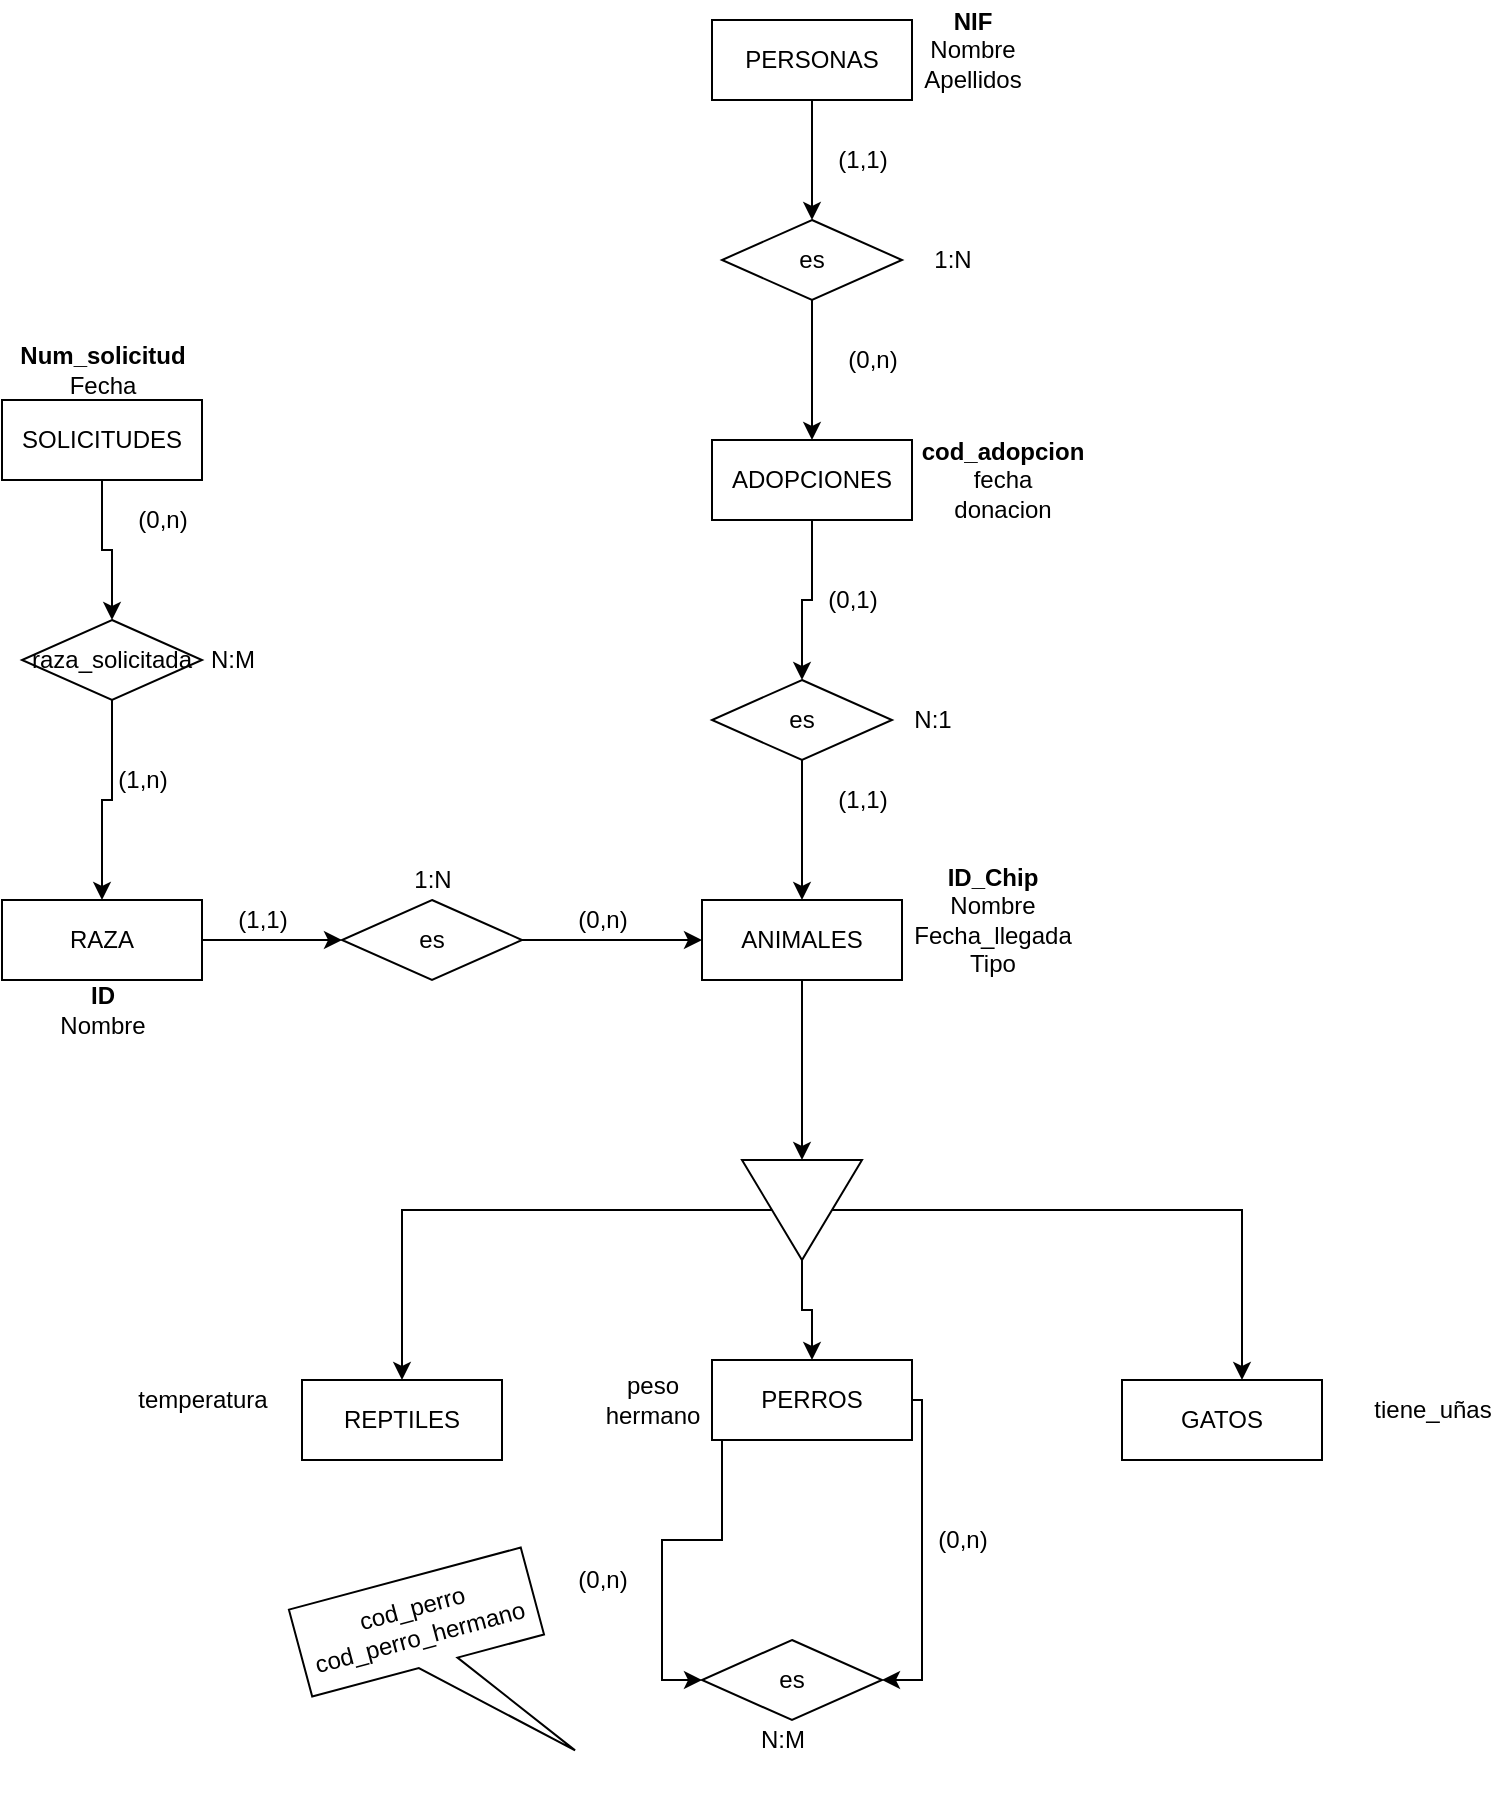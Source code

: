 <mxfile version="13.7.9" type="device" pages="2"><diagram id="5OM3vqdGUFQxZwa1rjru" name="Ejercicio 1"><mxGraphModel dx="1500" dy="1213" grid="1" gridSize="10" guides="1" tooltips="1" connect="1" arrows="1" fold="1" page="0" pageScale="1" pageWidth="1169" pageHeight="827" math="0" shadow="0"><root><mxCell id="0"/><mxCell id="1" parent="0"/><mxCell id="kwO9iDVAdjngKBGpTcC8-6" style="edgeStyle=orthogonalEdgeStyle;rounded=0;orthogonalLoop=1;jettySize=auto;html=1;" parent="1" source="kwO9iDVAdjngKBGpTcC8-1" target="kwO9iDVAdjngKBGpTcC8-2" edge="1"><mxGeometry relative="1" as="geometry"/></mxCell><mxCell id="kwO9iDVAdjngKBGpTcC8-1" value="&lt;div&gt;ANIMALES&lt;/div&gt;" style="rounded=0;whiteSpace=wrap;html=1;" parent="1" vertex="1"><mxGeometry x="-370" y="100" width="100" height="40" as="geometry"/></mxCell><mxCell id="kwO9iDVAdjngKBGpTcC8-7" style="edgeStyle=orthogonalEdgeStyle;rounded=0;orthogonalLoop=1;jettySize=auto;html=1;exitX=0.5;exitY=1;exitDx=0;exitDy=0;entryX=0.5;entryY=0;entryDx=0;entryDy=0;" parent="1" source="kwO9iDVAdjngKBGpTcC8-2" target="kwO9iDVAdjngKBGpTcC8-3" edge="1"><mxGeometry relative="1" as="geometry"/></mxCell><mxCell id="kwO9iDVAdjngKBGpTcC8-8" style="edgeStyle=orthogonalEdgeStyle;rounded=0;orthogonalLoop=1;jettySize=auto;html=1;exitX=1;exitY=0.5;exitDx=0;exitDy=0;" parent="1" source="kwO9iDVAdjngKBGpTcC8-2" target="kwO9iDVAdjngKBGpTcC8-4" edge="1"><mxGeometry relative="1" as="geometry"/></mxCell><mxCell id="kwO9iDVAdjngKBGpTcC8-9" style="edgeStyle=orthogonalEdgeStyle;rounded=0;orthogonalLoop=1;jettySize=auto;html=1;exitX=0.5;exitY=0;exitDx=0;exitDy=0;entryX=0.6;entryY=0;entryDx=0;entryDy=0;entryPerimeter=0;" parent="1" source="kwO9iDVAdjngKBGpTcC8-2" target="kwO9iDVAdjngKBGpTcC8-5" edge="1"><mxGeometry relative="1" as="geometry"/></mxCell><mxCell id="kwO9iDVAdjngKBGpTcC8-2" value="" style="triangle;whiteSpace=wrap;html=1;direction=south;" parent="1" vertex="1"><mxGeometry x="-350" y="230" width="60" height="50" as="geometry"/></mxCell><mxCell id="kwO9iDVAdjngKBGpTcC8-3" value="REPTILES" style="rounded=0;whiteSpace=wrap;html=1;" parent="1" vertex="1"><mxGeometry x="-570" y="340" width="100" height="40" as="geometry"/></mxCell><mxCell id="kwO9iDVAdjngKBGpTcC8-48" style="edgeStyle=orthogonalEdgeStyle;rounded=0;orthogonalLoop=1;jettySize=auto;html=1;entryX=0;entryY=0.5;entryDx=0;entryDy=0;" parent="1" source="kwO9iDVAdjngKBGpTcC8-4" target="kwO9iDVAdjngKBGpTcC8-47" edge="1"><mxGeometry relative="1" as="geometry"><mxPoint x="-230" y="500" as="targetPoint"/><Array as="points"><mxPoint x="-360" y="420"/><mxPoint x="-390" y="420"/><mxPoint x="-390" y="490"/></Array></mxGeometry></mxCell><mxCell id="kwO9iDVAdjngKBGpTcC8-49" style="edgeStyle=orthogonalEdgeStyle;rounded=0;orthogonalLoop=1;jettySize=auto;html=1;entryX=1;entryY=0.5;entryDx=0;entryDy=0;" parent="1" source="kwO9iDVAdjngKBGpTcC8-4" target="kwO9iDVAdjngKBGpTcC8-47" edge="1"><mxGeometry relative="1" as="geometry"><Array as="points"><mxPoint x="-260" y="350"/><mxPoint x="-260" y="490"/></Array></mxGeometry></mxCell><mxCell id="kwO9iDVAdjngKBGpTcC8-4" value="PERROS" style="rounded=0;whiteSpace=wrap;html=1;" parent="1" vertex="1"><mxGeometry x="-365" y="330" width="100" height="40" as="geometry"/></mxCell><mxCell id="kwO9iDVAdjngKBGpTcC8-5" value="GATOS" style="rounded=0;whiteSpace=wrap;html=1;" parent="1" vertex="1"><mxGeometry x="-160" y="340" width="100" height="40" as="geometry"/></mxCell><mxCell id="kwO9iDVAdjngKBGpTcC8-10" value="&lt;div&gt;&lt;b&gt;ID_Chip&lt;/b&gt;&lt;/div&gt;&lt;div&gt;Nombre&lt;/div&gt;&lt;div&gt;Fecha_llegada&lt;/div&gt;&lt;div&gt;Tipo&lt;br&gt;&lt;/div&gt;" style="text;html=1;align=center;verticalAlign=middle;resizable=0;points=[];autosize=1;" parent="1" vertex="1"><mxGeometry x="-270" y="80" width="90" height="60" as="geometry"/></mxCell><mxCell id="kwO9iDVAdjngKBGpTcC8-12" value="&lt;div&gt;peso&lt;/div&gt;&lt;div&gt;hermano&lt;br&gt;&lt;/div&gt;" style="text;html=1;align=center;verticalAlign=middle;resizable=0;points=[];autosize=1;" parent="1" vertex="1"><mxGeometry x="-425" y="335" width="60" height="30" as="geometry"/></mxCell><mxCell id="kwO9iDVAdjngKBGpTcC8-14" style="edgeStyle=orthogonalEdgeStyle;rounded=0;orthogonalLoop=1;jettySize=auto;html=1;entryX=0;entryY=0.5;entryDx=0;entryDy=0;" parent="1" source="kwO9iDVAdjngKBGpTcC8-15" target="kwO9iDVAdjngKBGpTcC8-1" edge="1"><mxGeometry relative="1" as="geometry"><mxPoint x="-420" y="130" as="targetPoint"/></mxGeometry></mxCell><mxCell id="kwO9iDVAdjngKBGpTcC8-13" value="RAZA" style="rounded=0;whiteSpace=wrap;html=1;" parent="1" vertex="1"><mxGeometry x="-720" y="100" width="100" height="40" as="geometry"/></mxCell><mxCell id="kwO9iDVAdjngKBGpTcC8-15" value="es" style="rhombus;whiteSpace=wrap;html=1;" parent="1" vertex="1"><mxGeometry x="-550" y="100" width="90" height="40" as="geometry"/></mxCell><mxCell id="kwO9iDVAdjngKBGpTcC8-16" style="edgeStyle=orthogonalEdgeStyle;rounded=0;orthogonalLoop=1;jettySize=auto;html=1;entryX=0;entryY=0.5;entryDx=0;entryDy=0;" parent="1" source="kwO9iDVAdjngKBGpTcC8-13" target="kwO9iDVAdjngKBGpTcC8-15" edge="1"><mxGeometry relative="1" as="geometry"><mxPoint x="-590" y="110" as="sourcePoint"/><mxPoint x="-430" y="120" as="targetPoint"/></mxGeometry></mxCell><mxCell id="kwO9iDVAdjngKBGpTcC8-17" value="(1,1)" style="text;html=1;align=center;verticalAlign=middle;resizable=0;points=[];autosize=1;" parent="1" vertex="1"><mxGeometry x="-610" y="100" width="40" height="20" as="geometry"/></mxCell><mxCell id="kwO9iDVAdjngKBGpTcC8-18" value="(0,n)" style="text;html=1;align=center;verticalAlign=middle;resizable=0;points=[];autosize=1;" parent="1" vertex="1"><mxGeometry x="-440" y="100" width="40" height="20" as="geometry"/></mxCell><mxCell id="kwO9iDVAdjngKBGpTcC8-19" value="1:N" style="text;html=1;align=center;verticalAlign=middle;resizable=0;points=[];autosize=1;" parent="1" vertex="1"><mxGeometry x="-520" y="80" width="30" height="20" as="geometry"/></mxCell><mxCell id="kwO9iDVAdjngKBGpTcC8-21" style="edgeStyle=orthogonalEdgeStyle;rounded=0;orthogonalLoop=1;jettySize=auto;html=1;entryX=0.5;entryY=0;entryDx=0;entryDy=0;" parent="1" source="kwO9iDVAdjngKBGpTcC8-22" target="kwO9iDVAdjngKBGpTcC8-13" edge="1"><mxGeometry relative="1" as="geometry"/></mxCell><mxCell id="kwO9iDVAdjngKBGpTcC8-20" value="SOLICITUDES" style="rounded=0;whiteSpace=wrap;html=1;" parent="1" vertex="1"><mxGeometry x="-720" y="-150" width="100" height="40" as="geometry"/></mxCell><mxCell id="kwO9iDVAdjngKBGpTcC8-22" value="raza_solicitada" style="rhombus;whiteSpace=wrap;html=1;" parent="1" vertex="1"><mxGeometry x="-710" y="-40" width="90" height="40" as="geometry"/></mxCell><mxCell id="kwO9iDVAdjngKBGpTcC8-23" style="edgeStyle=orthogonalEdgeStyle;rounded=0;orthogonalLoop=1;jettySize=auto;html=1;entryX=0.5;entryY=0;entryDx=0;entryDy=0;" parent="1" source="kwO9iDVAdjngKBGpTcC8-20" target="kwO9iDVAdjngKBGpTcC8-22" edge="1"><mxGeometry relative="1" as="geometry"><mxPoint x="-670" y="-110" as="sourcePoint"/><mxPoint x="-670" y="100" as="targetPoint"/></mxGeometry></mxCell><mxCell id="kwO9iDVAdjngKBGpTcC8-24" value="(0,n)" style="text;html=1;align=center;verticalAlign=middle;resizable=0;points=[];autosize=1;" parent="1" vertex="1"><mxGeometry x="-660" y="-100" width="40" height="20" as="geometry"/></mxCell><mxCell id="kwO9iDVAdjngKBGpTcC8-25" value="(1,n)" style="text;html=1;align=center;verticalAlign=middle;resizable=0;points=[];autosize=1;" parent="1" vertex="1"><mxGeometry x="-670" y="30" width="40" height="20" as="geometry"/></mxCell><mxCell id="kwO9iDVAdjngKBGpTcC8-26" value="N:M" style="text;html=1;align=center;verticalAlign=middle;resizable=0;points=[];autosize=1;" parent="1" vertex="1"><mxGeometry x="-625" y="-30" width="40" height="20" as="geometry"/></mxCell><mxCell id="kwO9iDVAdjngKBGpTcC8-27" value="&lt;div&gt;&lt;b&gt;Num_solicitud&lt;/b&gt;&lt;/div&gt;&lt;div&gt;Fecha&lt;br&gt;&lt;b&gt;&lt;/b&gt;&lt;/div&gt;" style="text;html=1;align=center;verticalAlign=middle;resizable=0;points=[];autosize=1;" parent="1" vertex="1"><mxGeometry x="-720" y="-180" width="100" height="30" as="geometry"/></mxCell><mxCell id="kwO9iDVAdjngKBGpTcC8-28" value="&lt;div&gt;&lt;b&gt;ID&lt;/b&gt;&lt;/div&gt;&lt;div&gt;Nombre&lt;br&gt;&lt;b&gt;&lt;/b&gt;&lt;/div&gt;" style="text;html=1;align=center;verticalAlign=middle;resizable=0;points=[];autosize=1;" parent="1" vertex="1"><mxGeometry x="-700" y="140" width="60" height="30" as="geometry"/></mxCell><mxCell id="kwO9iDVAdjngKBGpTcC8-31" style="edgeStyle=orthogonalEdgeStyle;rounded=0;orthogonalLoop=1;jettySize=auto;html=1;entryX=0.5;entryY=0;entryDx=0;entryDy=0;" parent="1" source="kwO9iDVAdjngKBGpTcC8-33" target="kwO9iDVAdjngKBGpTcC8-30" edge="1"><mxGeometry relative="1" as="geometry"/></mxCell><mxCell id="kwO9iDVAdjngKBGpTcC8-29" value="PERSONAS" style="rounded=0;whiteSpace=wrap;html=1;" parent="1" vertex="1"><mxGeometry x="-365" y="-340" width="100" height="40" as="geometry"/></mxCell><mxCell id="kwO9iDVAdjngKBGpTcC8-32" style="edgeStyle=orthogonalEdgeStyle;rounded=0;orthogonalLoop=1;jettySize=auto;html=1;entryX=0.5;entryY=0;entryDx=0;entryDy=0;" parent="1" source="kwO9iDVAdjngKBGpTcC8-35" target="kwO9iDVAdjngKBGpTcC8-1" edge="1"><mxGeometry relative="1" as="geometry"/></mxCell><mxCell id="kwO9iDVAdjngKBGpTcC8-30" value="ADOPCIONES" style="rounded=0;whiteSpace=wrap;html=1;" parent="1" vertex="1"><mxGeometry x="-365" y="-130" width="100" height="40" as="geometry"/></mxCell><mxCell id="kwO9iDVAdjngKBGpTcC8-33" value="es" style="rhombus;whiteSpace=wrap;html=1;" parent="1" vertex="1"><mxGeometry x="-360" y="-240" width="90" height="40" as="geometry"/></mxCell><mxCell id="kwO9iDVAdjngKBGpTcC8-34" style="edgeStyle=orthogonalEdgeStyle;rounded=0;orthogonalLoop=1;jettySize=auto;html=1;entryX=0.5;entryY=0;entryDx=0;entryDy=0;" parent="1" source="kwO9iDVAdjngKBGpTcC8-29" target="kwO9iDVAdjngKBGpTcC8-33" edge="1"><mxGeometry relative="1" as="geometry"><mxPoint x="-315" y="-300" as="sourcePoint"/><mxPoint x="-315" y="-130" as="targetPoint"/></mxGeometry></mxCell><mxCell id="kwO9iDVAdjngKBGpTcC8-35" value="es" style="rhombus;whiteSpace=wrap;html=1;" parent="1" vertex="1"><mxGeometry x="-365" y="-10" width="90" height="40" as="geometry"/></mxCell><mxCell id="kwO9iDVAdjngKBGpTcC8-36" style="edgeStyle=orthogonalEdgeStyle;rounded=0;orthogonalLoop=1;jettySize=auto;html=1;entryX=0.5;entryY=0;entryDx=0;entryDy=0;" parent="1" source="kwO9iDVAdjngKBGpTcC8-30" target="kwO9iDVAdjngKBGpTcC8-35" edge="1"><mxGeometry relative="1" as="geometry"><mxPoint x="-315" y="-90" as="sourcePoint"/><mxPoint x="-320" y="100" as="targetPoint"/></mxGeometry></mxCell><mxCell id="kwO9iDVAdjngKBGpTcC8-37" value="(1,1)" style="text;html=1;align=center;verticalAlign=middle;resizable=0;points=[];autosize=1;" parent="1" vertex="1"><mxGeometry x="-310" y="-280" width="40" height="20" as="geometry"/></mxCell><mxCell id="kwO9iDVAdjngKBGpTcC8-38" value="(0,n)" style="text;html=1;align=center;verticalAlign=middle;resizable=0;points=[];autosize=1;" parent="1" vertex="1"><mxGeometry x="-305" y="-180" width="40" height="20" as="geometry"/></mxCell><mxCell id="kwO9iDVAdjngKBGpTcC8-39" value="1:N" style="text;html=1;align=center;verticalAlign=middle;resizable=0;points=[];autosize=1;" parent="1" vertex="1"><mxGeometry x="-260" y="-230" width="30" height="20" as="geometry"/></mxCell><mxCell id="kwO9iDVAdjngKBGpTcC8-40" value="(0,1)" style="text;html=1;align=center;verticalAlign=middle;resizable=0;points=[];autosize=1;" parent="1" vertex="1"><mxGeometry x="-315" y="-60" width="40" height="20" as="geometry"/></mxCell><mxCell id="kwO9iDVAdjngKBGpTcC8-41" value="(1,1)" style="text;html=1;align=center;verticalAlign=middle;resizable=0;points=[];autosize=1;" parent="1" vertex="1"><mxGeometry x="-310" y="40" width="40" height="20" as="geometry"/></mxCell><mxCell id="kwO9iDVAdjngKBGpTcC8-42" value="N:1" style="text;html=1;align=center;verticalAlign=middle;resizable=0;points=[];autosize=1;" parent="1" vertex="1"><mxGeometry x="-270" width="30" height="20" as="geometry"/></mxCell><mxCell id="kwO9iDVAdjngKBGpTcC8-43" value="&lt;div&gt;&lt;b&gt;NIF&lt;/b&gt;&lt;/div&gt;&lt;div&gt;Nombre&lt;/div&gt;&lt;div&gt;Apellidos&lt;br&gt;&lt;/div&gt;" style="text;html=1;align=center;verticalAlign=middle;resizable=0;points=[];autosize=1;" parent="1" vertex="1"><mxGeometry x="-265" y="-350" width="60" height="50" as="geometry"/></mxCell><mxCell id="kwO9iDVAdjngKBGpTcC8-44" value="&lt;div&gt;&lt;b&gt;cod_adopcion&lt;/b&gt;&lt;/div&gt;&lt;div&gt;fecha&lt;/div&gt;&lt;div&gt;donacion&lt;br&gt;&lt;b&gt;&lt;/b&gt;&lt;/div&gt;" style="text;html=1;align=center;verticalAlign=middle;resizable=0;points=[];autosize=1;" parent="1" vertex="1"><mxGeometry x="-270" y="-135" width="100" height="50" as="geometry"/></mxCell><mxCell id="kwO9iDVAdjngKBGpTcC8-45" value="temperatura" style="text;html=1;align=center;verticalAlign=middle;resizable=0;points=[];autosize=1;" parent="1" vertex="1"><mxGeometry x="-660" y="340" width="80" height="20" as="geometry"/></mxCell><mxCell id="kwO9iDVAdjngKBGpTcC8-46" value="tiene_uñas" style="text;html=1;align=center;verticalAlign=middle;resizable=0;points=[];autosize=1;" parent="1" vertex="1"><mxGeometry x="-40" y="345" width="70" height="20" as="geometry"/></mxCell><mxCell id="kwO9iDVAdjngKBGpTcC8-47" value="es" style="rhombus;whiteSpace=wrap;html=1;" parent="1" vertex="1"><mxGeometry x="-370" y="470" width="90" height="40" as="geometry"/></mxCell><mxCell id="kwO9iDVAdjngKBGpTcC8-50" value="(0,n)" style="text;html=1;align=center;verticalAlign=middle;resizable=0;points=[];autosize=1;" parent="1" vertex="1"><mxGeometry x="-260" y="410" width="40" height="20" as="geometry"/></mxCell><mxCell id="kwO9iDVAdjngKBGpTcC8-51" value="(0,n)" style="text;html=1;align=center;verticalAlign=middle;resizable=0;points=[];autosize=1;" parent="1" vertex="1"><mxGeometry x="-440" y="430" width="40" height="20" as="geometry"/></mxCell><mxCell id="kwO9iDVAdjngKBGpTcC8-52" value="N:M" style="text;html=1;align=center;verticalAlign=middle;resizable=0;points=[];autosize=1;" parent="1" vertex="1"><mxGeometry x="-350" y="510" width="40" height="20" as="geometry"/></mxCell><mxCell id="kwO9iDVAdjngKBGpTcC8-53" value="&lt;div&gt;cod_perro&lt;/div&gt;&lt;div&gt;cod_perro_hermano&lt;br&gt;&lt;/div&gt;" style="shape=callout;whiteSpace=wrap;html=1;perimeter=calloutPerimeter;size=60;position=0.46;position2=1;rotation=-15;" parent="1" vertex="1"><mxGeometry x="-565" y="437.5" width="120" height="105" as="geometry"/></mxCell></root></mxGraphModel></diagram><diagram id="dp4c8nSRlYHUjb_j33EQ" name="Ejercicio 2"><mxGraphModel dx="3155" dy="1367" grid="0" gridSize="10" guides="1" tooltips="1" connect="1" arrows="1" fold="1" page="0" pageScale="1" pageWidth="827" pageHeight="1169" math="0" shadow="0"><root><mxCell id="aRlctMxmWcBh14Gkkf56-0"/><mxCell id="aRlctMxmWcBh14Gkkf56-1" parent="aRlctMxmWcBh14Gkkf56-0"/><mxCell id="aRlctMxmWcBh14Gkkf56-2" value="CLIENTES" style="rounded=1;whiteSpace=wrap;html=1;" parent="aRlctMxmWcBh14Gkkf56-1" vertex="1"><mxGeometry x="-511" y="489" width="120" height="60" as="geometry"/></mxCell><mxCell id="aRlctMxmWcBh14Gkkf56-3" value="&lt;b&gt;DNI&lt;/b&gt;&lt;br&gt;Nombre&lt;br&gt;Dirección&lt;br&gt;Código Postal&lt;br&gt;Teléfono de Contaco&lt;br&gt;E-mail&lt;br&gt;Password" style="text;html=1;strokeColor=none;fillColor=none;align=center;verticalAlign=middle;whiteSpace=wrap;rounded=0;" parent="aRlctMxmWcBh14Gkkf56-1" vertex="1"><mxGeometry x="-411" y="474" width="161" height="90" as="geometry"/></mxCell><mxCell id="aRlctMxmWcBh14Gkkf56-5" value="Nombre&lt;br&gt;Observaciones&lt;br&gt;&lt;b&gt;Código_Categorías&lt;/b&gt;&lt;br&gt;Condición de Frío&lt;br&gt;Condición de Congelado&lt;br&gt;Condición de Seco" style="text;html=1;strokeColor=none;fillColor=none;align=center;verticalAlign=middle;whiteSpace=wrap;rounded=0;" parent="aRlctMxmWcBh14Gkkf56-1" vertex="1"><mxGeometry x="365" y="103" width="210" height="101" as="geometry"/></mxCell><mxCell id="clcowJHLYDcxteky73Hg-5" value="PRODUCTOS" style="rounded=1;whiteSpace=wrap;html=1;" parent="aRlctMxmWcBh14Gkkf56-1" vertex="1"><mxGeometry x="-91" y="199" width="120" height="60" as="geometry"/></mxCell><mxCell id="clcowJHLYDcxteky73Hg-8" value="pertenece" style="rhombus;whiteSpace=wrap;html=1;" parent="aRlctMxmWcBh14Gkkf56-1" vertex="1"><mxGeometry x="159" y="204" width="100" height="50" as="geometry"/></mxCell><mxCell id="clcowJHLYDcxteky73Hg-9" value="" style="endArrow=none;html=1;exitX=1;exitY=0.5;exitDx=0;exitDy=0;" parent="aRlctMxmWcBh14Gkkf56-1" source="clcowJHLYDcxteky73Hg-5" target="clcowJHLYDcxteky73Hg-8" edge="1"><mxGeometry width="50" height="50" relative="1" as="geometry"><mxPoint x="49" y="69" as="sourcePoint"/><mxPoint x="99" y="19" as="targetPoint"/></mxGeometry></mxCell><mxCell id="clcowJHLYDcxteky73Hg-10" value="" style="endArrow=none;html=1;exitX=1;exitY=0.5;exitDx=0;exitDy=0;entryX=0;entryY=0.5;entryDx=0;entryDy=0;" parent="aRlctMxmWcBh14Gkkf56-1" source="clcowJHLYDcxteky73Hg-8" target="GLqUCVCvU8PyUyWL8F8f-50" edge="1"><mxGeometry width="50" height="50" relative="1" as="geometry"><mxPoint x="109" y="79" as="sourcePoint"/><mxPoint x="379" y="229" as="targetPoint"/></mxGeometry></mxCell><mxCell id="clcowJHLYDcxteky73Hg-11" value="(1,1)" style="text;html=1;strokeColor=none;fillColor=none;align=center;verticalAlign=middle;whiteSpace=wrap;rounded=0;" parent="aRlctMxmWcBh14Gkkf56-1" vertex="1"><mxGeometry x="74" y="204" width="40" height="20" as="geometry"/></mxCell><mxCell id="clcowJHLYDcxteky73Hg-12" value="(0,n)" style="text;html=1;strokeColor=none;fillColor=none;align=center;verticalAlign=middle;whiteSpace=wrap;rounded=0;" parent="aRlctMxmWcBh14Gkkf56-1" vertex="1"><mxGeometry x="299" y="204" width="40" height="20" as="geometry"/></mxCell><mxCell id="clcowJHLYDcxteky73Hg-13" value="1:N" style="text;html=1;strokeColor=none;fillColor=none;align=center;verticalAlign=middle;whiteSpace=wrap;rounded=0;" parent="aRlctMxmWcBh14Gkkf56-1" vertex="1"><mxGeometry x="189" y="184" width="40" height="20" as="geometry"/></mxCell><mxCell id="clcowJHLYDcxteky73Hg-16" value="DIMENSIONES" style="shape=ext;margin=3;double=1;whiteSpace=wrap;html=1;align=center;" parent="aRlctMxmWcBh14Gkkf56-1" vertex="1"><mxGeometry x="-91" y="-61" width="120" height="60" as="geometry"/></mxCell><mxCell id="clcowJHLYDcxteky73Hg-17" value="&lt;b&gt;Código_Productos&lt;/b&gt;&lt;br&gt;Volumen&lt;br&gt;Peso" style="text;html=1;strokeColor=none;fillColor=none;align=center;verticalAlign=middle;whiteSpace=wrap;rounded=0;" parent="aRlctMxmWcBh14Gkkf56-1" vertex="1"><mxGeometry x="21.5" y="-71" width="145" height="80" as="geometry"/></mxCell><mxCell id="clcowJHLYDcxteky73Hg-19" value="" style="endArrow=none;html=1;exitX=0.5;exitY=0;exitDx=0;exitDy=0;entryX=0.5;entryY=1;entryDx=0;entryDy=0;" parent="aRlctMxmWcBh14Gkkf56-1" source="clcowJHLYDcxteky73Hg-20" target="clcowJHLYDcxteky73Hg-16" edge="1"><mxGeometry width="50" height="50" relative="1" as="geometry"><mxPoint x="-81" y="119" as="sourcePoint"/><mxPoint x="-31" y="69" as="targetPoint"/></mxGeometry></mxCell><mxCell id="clcowJHLYDcxteky73Hg-20" value="tiene" style="rhombus;whiteSpace=wrap;html=1;" parent="aRlctMxmWcBh14Gkkf56-1" vertex="1"><mxGeometry x="-81" y="74" width="100" height="50" as="geometry"/></mxCell><mxCell id="clcowJHLYDcxteky73Hg-21" value="" style="endArrow=none;html=1;exitX=0.5;exitY=0;exitDx=0;exitDy=0;entryX=0.5;entryY=1;entryDx=0;entryDy=0;" parent="aRlctMxmWcBh14Gkkf56-1" source="clcowJHLYDcxteky73Hg-5" target="clcowJHLYDcxteky73Hg-20" edge="1"><mxGeometry width="50" height="50" relative="1" as="geometry"><mxPoint x="-31" y="199" as="sourcePoint"/><mxPoint x="-31" y="-1" as="targetPoint"/></mxGeometry></mxCell><mxCell id="clcowJHLYDcxteky73Hg-22" value="(1,1)" style="text;html=1;strokeColor=none;fillColor=none;align=center;verticalAlign=middle;whiteSpace=wrap;rounded=0;" parent="aRlctMxmWcBh14Gkkf56-1" vertex="1"><mxGeometry x="-31" y="151.5" width="40" height="20" as="geometry"/></mxCell><mxCell id="clcowJHLYDcxteky73Hg-23" value="(0,n)" style="text;html=1;strokeColor=none;fillColor=none;align=center;verticalAlign=middle;whiteSpace=wrap;rounded=0;" parent="aRlctMxmWcBh14Gkkf56-1" vertex="1"><mxGeometry x="-31" y="29" width="40" height="20" as="geometry"/></mxCell><mxCell id="clcowJHLYDcxteky73Hg-24" value="N:1" style="text;html=1;strokeColor=none;fillColor=none;align=center;verticalAlign=middle;whiteSpace=wrap;rounded=0;" parent="aRlctMxmWcBh14Gkkf56-1" vertex="1"><mxGeometry x="19" y="89" width="40" height="20" as="geometry"/></mxCell><mxCell id="NhxghSnpGlwjyuz09kOH-0" value="" style="endArrow=none;html=1;exitX=1;exitY=0.5;exitDx=0;exitDy=0;entryX=0;entryY=0.5;entryDx=0;entryDy=0;" edge="1" parent="aRlctMxmWcBh14Gkkf56-1" source="NhxghSnpGlwjyuz09kOH-2" target="clcowJHLYDcxteky73Hg-5"><mxGeometry width="50" height="50" relative="1" as="geometry"><mxPoint x="-331" y="59" as="sourcePoint"/><mxPoint x="-281" y="9" as="targetPoint"/></mxGeometry></mxCell><mxCell id="NhxghSnpGlwjyuz09kOH-2" value="almacena" style="rhombus;whiteSpace=wrap;html=1;" vertex="1" parent="aRlctMxmWcBh14Gkkf56-1"><mxGeometry x="-291" y="204" width="100" height="50" as="geometry"/></mxCell><mxCell id="NhxghSnpGlwjyuz09kOH-3" value="" style="endArrow=none;html=1;exitX=1;exitY=0.5;exitDx=0;exitDy=0;entryX=0;entryY=0.5;entryDx=0;entryDy=0;exitPerimeter=0;" edge="1" parent="aRlctMxmWcBh14Gkkf56-1" source="NhxghSnpGlwjyuz09kOH-7" target="NhxghSnpGlwjyuz09kOH-2"><mxGeometry width="50" height="50" relative="1" as="geometry"><mxPoint x="-381" y="229" as="sourcePoint"/><mxPoint x="-91" y="229" as="targetPoint"/></mxGeometry></mxCell><mxCell id="NhxghSnpGlwjyuz09kOH-4" value="(1,n)" style="text;html=1;strokeColor=none;fillColor=none;align=center;verticalAlign=middle;whiteSpace=wrap;rounded=0;" vertex="1" parent="aRlctMxmWcBh14Gkkf56-1"><mxGeometry x="-361" y="209" width="40" height="20" as="geometry"/></mxCell><mxCell id="NhxghSnpGlwjyuz09kOH-5" value="(1,1)" style="text;html=1;strokeColor=none;fillColor=none;align=center;verticalAlign=middle;whiteSpace=wrap;rounded=0;" vertex="1" parent="aRlctMxmWcBh14Gkkf56-1"><mxGeometry x="-161" y="209" width="40" height="20" as="geometry"/></mxCell><mxCell id="NhxghSnpGlwjyuz09kOH-6" value="N:1" style="text;html=1;strokeColor=none;fillColor=none;align=center;verticalAlign=middle;whiteSpace=wrap;rounded=0;" vertex="1" parent="aRlctMxmWcBh14Gkkf56-1"><mxGeometry x="-261" y="184" width="40" height="20" as="geometry"/></mxCell><mxCell id="NhxghSnpGlwjyuz09kOH-7" value="CESTA&lt;br&gt;DE LA&lt;br&gt;COMPRA" style="shape=ext;margin=3;double=1;whiteSpace=wrap;html=1;align=center;" vertex="1" parent="aRlctMxmWcBh14Gkkf56-1"><mxGeometry x="-511" y="199" width="120" height="60" as="geometry"/></mxCell><mxCell id="NhxghSnpGlwjyuz09kOH-8" value="&lt;b&gt;Código_Productos&lt;br&gt;DNI_Clientes&lt;br&gt;&lt;/b&gt;" style="text;html=1;strokeColor=none;fillColor=none;align=center;verticalAlign=middle;whiteSpace=wrap;rounded=0;" vertex="1" parent="aRlctMxmWcBh14Gkkf56-1"><mxGeometry x="-526" y="154" width="150" height="50" as="geometry"/></mxCell><mxCell id="NhxghSnpGlwjyuz09kOH-9" value="" style="endArrow=none;html=1;exitX=0.5;exitY=1;exitDx=0;exitDy=0;entryX=0.5;entryY=0;entryDx=0;entryDy=0;" edge="1" parent="aRlctMxmWcBh14Gkkf56-1" source="GLqUCVCvU8PyUyWL8F8f-0" target="aRlctMxmWcBh14Gkkf56-2"><mxGeometry width="50" height="50" relative="1" as="geometry"><mxPoint x="-231" y="509" as="sourcePoint"/><mxPoint x="-181" y="459" as="targetPoint"/></mxGeometry></mxCell><mxCell id="GLqUCVCvU8PyUyWL8F8f-0" value="asociada" style="rhombus;whiteSpace=wrap;html=1;" vertex="1" parent="aRlctMxmWcBh14Gkkf56-1"><mxGeometry x="-501" y="349" width="100" height="50" as="geometry"/></mxCell><mxCell id="GLqUCVCvU8PyUyWL8F8f-1" value="" style="endArrow=none;html=1;exitX=0.5;exitY=1;exitDx=0;exitDy=0;entryX=0.5;entryY=0;entryDx=0;entryDy=0;" edge="1" parent="aRlctMxmWcBh14Gkkf56-1" source="NhxghSnpGlwjyuz09kOH-7" target="GLqUCVCvU8PyUyWL8F8f-0"><mxGeometry width="50" height="50" relative="1" as="geometry"><mxPoint x="-451" y="259" as="sourcePoint"/><mxPoint x="-451" y="489" as="targetPoint"/></mxGeometry></mxCell><mxCell id="GLqUCVCvU8PyUyWL8F8f-2" value="(1,1)" style="text;html=1;strokeColor=none;fillColor=none;align=center;verticalAlign=middle;whiteSpace=wrap;rounded=0;" vertex="1" parent="aRlctMxmWcBh14Gkkf56-1"><mxGeometry x="-451" y="294" width="40" height="20" as="geometry"/></mxCell><mxCell id="GLqUCVCvU8PyUyWL8F8f-3" value="(1,n)" style="text;html=1;strokeColor=none;fillColor=none;align=center;verticalAlign=middle;whiteSpace=wrap;rounded=0;" vertex="1" parent="aRlctMxmWcBh14Gkkf56-1"><mxGeometry x="-451" y="439" width="40" height="20" as="geometry"/></mxCell><mxCell id="GLqUCVCvU8PyUyWL8F8f-4" value="1:N" style="text;html=1;strokeColor=none;fillColor=none;align=center;verticalAlign=middle;whiteSpace=wrap;rounded=0;" vertex="1" parent="aRlctMxmWcBh14Gkkf56-1"><mxGeometry x="-401" y="364" width="40" height="20" as="geometry"/></mxCell><mxCell id="GLqUCVCvU8PyUyWL8F8f-10" value="(1,n)" style="text;html=1;strokeColor=none;fillColor=none;align=center;verticalAlign=middle;whiteSpace=wrap;rounded=0;" vertex="1" parent="aRlctMxmWcBh14Gkkf56-1"><mxGeometry x="-581" y="494" width="40" height="20" as="geometry"/></mxCell><mxCell id="GLqUCVCvU8PyUyWL8F8f-11" value="PEDIDO" style="rounded=1;whiteSpace=wrap;html=1;" vertex="1" parent="aRlctMxmWcBh14Gkkf56-1"><mxGeometry x="-961" y="489" width="120" height="60" as="geometry"/></mxCell><mxCell id="GLqUCVCvU8PyUyWL8F8f-12" value="" style="endArrow=none;html=1;exitX=0;exitY=0.5;exitDx=0;exitDy=0;entryX=1;entryY=0.5;entryDx=0;entryDy=0;" edge="1" parent="aRlctMxmWcBh14Gkkf56-1" source="GLqUCVCvU8PyUyWL8F8f-13" target="GLqUCVCvU8PyUyWL8F8f-11"><mxGeometry width="50" height="50" relative="1" as="geometry"><mxPoint x="-561" y="559" as="sourcePoint"/><mxPoint x="-801" y="649" as="targetPoint"/></mxGeometry></mxCell><mxCell id="GLqUCVCvU8PyUyWL8F8f-15" value="(1,1)" style="text;html=1;strokeColor=none;fillColor=none;align=center;verticalAlign=middle;whiteSpace=wrap;rounded=0;" vertex="1" parent="aRlctMxmWcBh14Gkkf56-1"><mxGeometry x="-801" y="494" width="40" height="20" as="geometry"/></mxCell><mxCell id="GLqUCVCvU8PyUyWL8F8f-16" value="N:1" style="text;html=1;strokeColor=none;fillColor=none;align=center;verticalAlign=middle;whiteSpace=wrap;rounded=0;" vertex="1" parent="aRlctMxmWcBh14Gkkf56-1"><mxGeometry x="-691" y="474" width="40" height="20" as="geometry"/></mxCell><mxCell id="GLqUCVCvU8PyUyWL8F8f-17" value="&lt;b&gt;Código_Productos&lt;/b&gt;&lt;br&gt;&lt;span&gt;Nombre&lt;/span&gt;&lt;br&gt;&lt;span&gt;Marca&lt;/span&gt;&lt;br&gt;&lt;span&gt;Origen&lt;/span&gt;&lt;br&gt;&lt;span&gt;Fotografía&lt;/span&gt;&lt;br&gt;&lt;span&gt;Unidades disponibles&lt;/span&gt;" style="text;html=1;align=center;verticalAlign=middle;resizable=0;points=[];autosize=1;" vertex="1" parent="aRlctMxmWcBh14Gkkf56-1"><mxGeometry x="-96" y="259" width="130" height="90" as="geometry"/></mxCell><mxCell id="GLqUCVCvU8PyUyWL8F8f-18" value="&lt;b&gt;Código_Pedido&lt;/b&gt;&lt;br&gt;Fecha&lt;br&gt;&lt;b&gt;DNI_Cliente&lt;/b&gt;&lt;br&gt;Importe total&lt;br&gt;¿Entregado?" style="text;html=1;strokeColor=none;fillColor=none;align=center;verticalAlign=middle;whiteSpace=wrap;rounded=0;" vertex="1" parent="aRlctMxmWcBh14Gkkf56-1"><mxGeometry x="-986" y="414" width="170" height="70" as="geometry"/></mxCell><mxCell id="GLqUCVCvU8PyUyWL8F8f-13" value="tramita" style="rhombus;whiteSpace=wrap;html=1;" vertex="1" parent="aRlctMxmWcBh14Gkkf56-1"><mxGeometry x="-721" y="494" width="100" height="50" as="geometry"/></mxCell><mxCell id="GLqUCVCvU8PyUyWL8F8f-19" value="" style="endArrow=none;html=1;entryX=1;entryY=0.5;entryDx=0;entryDy=0;exitX=0;exitY=0.5;exitDx=0;exitDy=0;" edge="1" parent="aRlctMxmWcBh14Gkkf56-1" source="aRlctMxmWcBh14Gkkf56-2" target="GLqUCVCvU8PyUyWL8F8f-13"><mxGeometry width="50" height="50" relative="1" as="geometry"><mxPoint x="-511" y="519" as="sourcePoint"/><mxPoint x="-961" y="519" as="targetPoint"/></mxGeometry></mxCell><mxCell id="GLqUCVCvU8PyUyWL8F8f-21" value="" style="endArrow=none;html=1;exitX=0.5;exitY=1;exitDx=0;exitDy=0;entryX=0.5;entryY=0;entryDx=0;entryDy=0;" edge="1" parent="aRlctMxmWcBh14Gkkf56-1" source="GLqUCVCvU8PyUyWL8F8f-11" target="GLqUCVCvU8PyUyWL8F8f-22"><mxGeometry width="50" height="50" relative="1" as="geometry"><mxPoint x="-921" y="669" as="sourcePoint"/><mxPoint x="-871" y="619" as="targetPoint"/></mxGeometry></mxCell><mxCell id="GLqUCVCvU8PyUyWL8F8f-22" value="corresponde" style="rhombus;whiteSpace=wrap;html=1;" vertex="1" parent="aRlctMxmWcBh14Gkkf56-1"><mxGeometry x="-951" y="649" width="100" height="50" as="geometry"/></mxCell><mxCell id="GLqUCVCvU8PyUyWL8F8f-23" value="" style="endArrow=none;html=1;exitX=0.5;exitY=1;exitDx=0;exitDy=0;entryX=0.5;entryY=0;entryDx=0;entryDy=0;" edge="1" parent="aRlctMxmWcBh14Gkkf56-1" source="GLqUCVCvU8PyUyWL8F8f-22" target="GLqUCVCvU8PyUyWL8F8f-28"><mxGeometry width="50" height="50" relative="1" as="geometry"><mxPoint x="-1051" y="689" as="sourcePoint"/><mxPoint x="-901" y="789" as="targetPoint"/></mxGeometry></mxCell><mxCell id="GLqUCVCvU8PyUyWL8F8f-24" value="(1,1)" style="text;html=1;strokeColor=none;fillColor=none;align=center;verticalAlign=middle;whiteSpace=wrap;rounded=0;" vertex="1" parent="aRlctMxmWcBh14Gkkf56-1"><mxGeometry x="-901" y="589" width="40" height="20" as="geometry"/></mxCell><mxCell id="GLqUCVCvU8PyUyWL8F8f-25" value="(1,n)" style="text;html=1;strokeColor=none;fillColor=none;align=center;verticalAlign=middle;whiteSpace=wrap;rounded=0;" vertex="1" parent="aRlctMxmWcBh14Gkkf56-1"><mxGeometry x="-901" y="739" width="40" height="20" as="geometry"/></mxCell><mxCell id="GLqUCVCvU8PyUyWL8F8f-26" value="1:N" style="text;html=1;strokeColor=none;fillColor=none;align=center;verticalAlign=middle;whiteSpace=wrap;rounded=0;" vertex="1" parent="aRlctMxmWcBh14Gkkf56-1"><mxGeometry x="-851" y="664" width="40" height="20" as="geometry"/></mxCell><mxCell id="GLqUCVCvU8PyUyWL8F8f-27" value="&lt;b&gt;Código_Pedido&lt;/b&gt;&lt;br&gt;&lt;b&gt;Nº Tarjeta&lt;br&gt;&lt;/b&gt;Fecha de Caducidad" style="text;html=1;strokeColor=none;fillColor=none;align=center;verticalAlign=middle;whiteSpace=wrap;rounded=0;" vertex="1" parent="aRlctMxmWcBh14Gkkf56-1"><mxGeometry x="-991" y="839" width="180" height="110" as="geometry"/></mxCell><mxCell id="GLqUCVCvU8PyUyWL8F8f-28" value="&lt;span&gt;DATOS&lt;/span&gt;&lt;br&gt;&lt;span&gt;DE&lt;/span&gt;&lt;br&gt;&lt;span&gt;PAGO&lt;/span&gt;" style="rounded=1;whiteSpace=wrap;html=1;" vertex="1" parent="aRlctMxmWcBh14Gkkf56-1"><mxGeometry x="-961" y="809" width="120" height="60" as="geometry"/></mxCell><mxCell id="GLqUCVCvU8PyUyWL8F8f-29" value="ZONA" style="rounded=1;whiteSpace=wrap;html=1;" vertex="1" parent="aRlctMxmWcBh14Gkkf56-1"><mxGeometry x="-511" y="809" width="120" height="60" as="geometry"/></mxCell><mxCell id="GLqUCVCvU8PyUyWL8F8f-30" value="" style="endArrow=none;html=1;exitX=0.5;exitY=1;exitDx=0;exitDy=0;entryX=0.5;entryY=0;entryDx=0;entryDy=0;" edge="1" parent="aRlctMxmWcBh14Gkkf56-1" source="GLqUCVCvU8PyUyWL8F8f-31" target="GLqUCVCvU8PyUyWL8F8f-29"><mxGeometry width="50" height="50" relative="1" as="geometry"><mxPoint x="-441" y="809" as="sourcePoint"/><mxPoint x="-391" y="759" as="targetPoint"/></mxGeometry></mxCell><mxCell id="GLqUCVCvU8PyUyWL8F8f-31" value="pertenece" style="rhombus;whiteSpace=wrap;html=1;" vertex="1" parent="aRlctMxmWcBh14Gkkf56-1"><mxGeometry x="-501" y="659" width="100" height="50" as="geometry"/></mxCell><mxCell id="GLqUCVCvU8PyUyWL8F8f-32" value="" style="endArrow=none;html=1;exitX=0.5;exitY=1;exitDx=0;exitDy=0;entryX=0.5;entryY=0;entryDx=0;entryDy=0;" edge="1" parent="aRlctMxmWcBh14Gkkf56-1" source="aRlctMxmWcBh14Gkkf56-2" target="GLqUCVCvU8PyUyWL8F8f-31"><mxGeometry width="50" height="50" relative="1" as="geometry"><mxPoint x="-451" y="549" as="sourcePoint"/><mxPoint x="-451" y="809" as="targetPoint"/></mxGeometry></mxCell><mxCell id="GLqUCVCvU8PyUyWL8F8f-33" value="&lt;b&gt;Código Postal&lt;/b&gt;&lt;br&gt;&lt;b&gt;DNI_Clientes&lt;/b&gt;" style="text;html=1;strokeColor=none;fillColor=none;align=center;verticalAlign=middle;whiteSpace=wrap;rounded=0;" vertex="1" parent="aRlctMxmWcBh14Gkkf56-1"><mxGeometry x="-536" y="869" width="170" height="45" as="geometry"/></mxCell><mxCell id="GLqUCVCvU8PyUyWL8F8f-35" value="(1,1)" style="text;html=1;strokeColor=none;fillColor=none;align=center;verticalAlign=middle;whiteSpace=wrap;rounded=0;" vertex="1" parent="aRlctMxmWcBh14Gkkf56-1"><mxGeometry x="-451" y="749" width="40" height="20" as="geometry"/></mxCell><mxCell id="GLqUCVCvU8PyUyWL8F8f-36" value="(1,n)" style="text;html=1;strokeColor=none;fillColor=none;align=center;verticalAlign=middle;whiteSpace=wrap;rounded=0;" vertex="1" parent="aRlctMxmWcBh14Gkkf56-1"><mxGeometry x="-451" y="599" width="40" height="20" as="geometry"/></mxCell><mxCell id="GLqUCVCvU8PyUyWL8F8f-37" value="N:1" style="text;html=1;strokeColor=none;fillColor=none;align=center;verticalAlign=middle;whiteSpace=wrap;rounded=0;" vertex="1" parent="aRlctMxmWcBh14Gkkf56-1"><mxGeometry x="-401" y="674" width="40" height="20" as="geometry"/></mxCell><mxCell id="GLqUCVCvU8PyUyWL8F8f-41" value="" style="endArrow=none;html=1;exitX=1;exitY=0.5;exitDx=0;exitDy=0;entryX=0;entryY=0.5;entryDx=0;entryDy=0;" edge="1" parent="aRlctMxmWcBh14Gkkf56-1" source="GLqUCVCvU8PyUyWL8F8f-42" target="GLqUCVCvU8PyUyWL8F8f-47"><mxGeometry width="50" height="50" relative="1" as="geometry"><mxPoint x="-71" y="1279" as="sourcePoint"/><mxPoint x="-91" y="839" as="targetPoint"/></mxGeometry></mxCell><mxCell id="GLqUCVCvU8PyUyWL8F8f-42" value="exiten" style="rhombus;whiteSpace=wrap;html=1;" vertex="1" parent="aRlctMxmWcBh14Gkkf56-1"><mxGeometry x="-291" y="814" width="100" height="50" as="geometry"/></mxCell><mxCell id="GLqUCVCvU8PyUyWL8F8f-43" value="" style="endArrow=none;html=1;exitX=1;exitY=0.5;exitDx=0;exitDy=0;entryX=0;entryY=0.5;entryDx=0;entryDy=0;" edge="1" parent="aRlctMxmWcBh14Gkkf56-1" source="GLqUCVCvU8PyUyWL8F8f-29" target="GLqUCVCvU8PyUyWL8F8f-42"><mxGeometry width="50" height="50" relative="1" as="geometry"><mxPoint x="-391" y="839" as="sourcePoint"/><mxPoint x="-91" y="839" as="targetPoint"/></mxGeometry></mxCell><mxCell id="GLqUCVCvU8PyUyWL8F8f-44" value="(0,n)" style="text;html=1;strokeColor=none;fillColor=none;align=center;verticalAlign=middle;whiteSpace=wrap;rounded=0;" vertex="1" parent="aRlctMxmWcBh14Gkkf56-1"><mxGeometry x="-361" y="819" width="40" height="20" as="geometry"/></mxCell><mxCell id="GLqUCVCvU8PyUyWL8F8f-45" value="(0,1)" style="text;html=1;strokeColor=none;fillColor=none;align=center;verticalAlign=middle;whiteSpace=wrap;rounded=0;" vertex="1" parent="aRlctMxmWcBh14Gkkf56-1"><mxGeometry x="-161" y="819" width="40" height="20" as="geometry"/></mxCell><mxCell id="GLqUCVCvU8PyUyWL8F8f-46" value="N:1" style="text;html=1;strokeColor=none;fillColor=none;align=center;verticalAlign=middle;whiteSpace=wrap;rounded=0;" vertex="1" parent="aRlctMxmWcBh14Gkkf56-1"><mxGeometry x="-261" y="794" width="40" height="20" as="geometry"/></mxCell><mxCell id="GLqUCVCvU8PyUyWL8F8f-47" value="REPARTIDORES" style="shape=ext;margin=3;double=1;whiteSpace=wrap;html=1;align=center;" vertex="1" parent="aRlctMxmWcBh14Gkkf56-1"><mxGeometry x="-91" y="809" width="120" height="60" as="geometry"/></mxCell><mxCell id="GLqUCVCvU8PyUyWL8F8f-48" value="Nombre&lt;br&gt;Matrícula de la Furgoneta&lt;br&gt;&lt;b&gt;Código Postal_ Zona&lt;/b&gt;" style="text;html=1;strokeColor=none;fillColor=none;align=center;verticalAlign=middle;whiteSpace=wrap;rounded=0;" vertex="1" parent="aRlctMxmWcBh14Gkkf56-1"><mxGeometry x="-131" y="859" width="200" height="65" as="geometry"/></mxCell><mxCell id="GLqUCVCvU8PyUyWL8F8f-50" value="CATEGORÍAS" style="shape=ext;margin=3;double=1;whiteSpace=wrap;html=1;align=center;" vertex="1" parent="aRlctMxmWcBh14Gkkf56-1"><mxGeometry x="410" y="199" width="120" height="60" as="geometry"/></mxCell></root></mxGraphModel></diagram></mxfile>